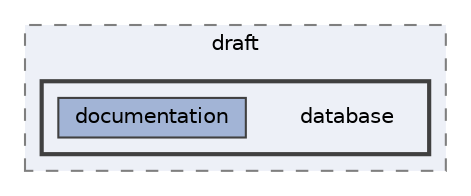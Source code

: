 digraph "/Users/fola/Documents/ArkScript/Ark/lib/modules/draft/database"
{
 // INTERACTIVE_SVG=YES
 // LATEX_PDF_SIZE
  bgcolor="transparent";
  edge [fontname=Helvetica,fontsize=10,labelfontname=Helvetica,labelfontsize=10];
  node [fontname=Helvetica,fontsize=10,shape=box,height=0.2,width=0.4];
  compound=true
  subgraph clusterdir_86d6924905eb73bb4f7fef584020fb23 {
    graph [ bgcolor="#edf0f7", pencolor="grey50", label="draft", fontname=Helvetica,fontsize=10 style="filled,dashed", URL="dir_86d6924905eb73bb4f7fef584020fb23.html",tooltip=""]
  subgraph clusterdir_92cf627db9c043970bdbe4787ea5be21 {
    graph [ bgcolor="#edf0f7", pencolor="grey25", label="", fontname=Helvetica,fontsize=10 style="filled,bold", URL="dir_92cf627db9c043970bdbe4787ea5be21.html",tooltip=""]
    dir_92cf627db9c043970bdbe4787ea5be21 [shape=plaintext, label="database"];
  dir_dd1d4702969e576204aaccf9daa32aa8 [label="documentation", fillcolor="#a2b4d6", color="grey25", style="filled", URL="dir_dd1d4702969e576204aaccf9daa32aa8.html",tooltip=""];
  }
  }
}
